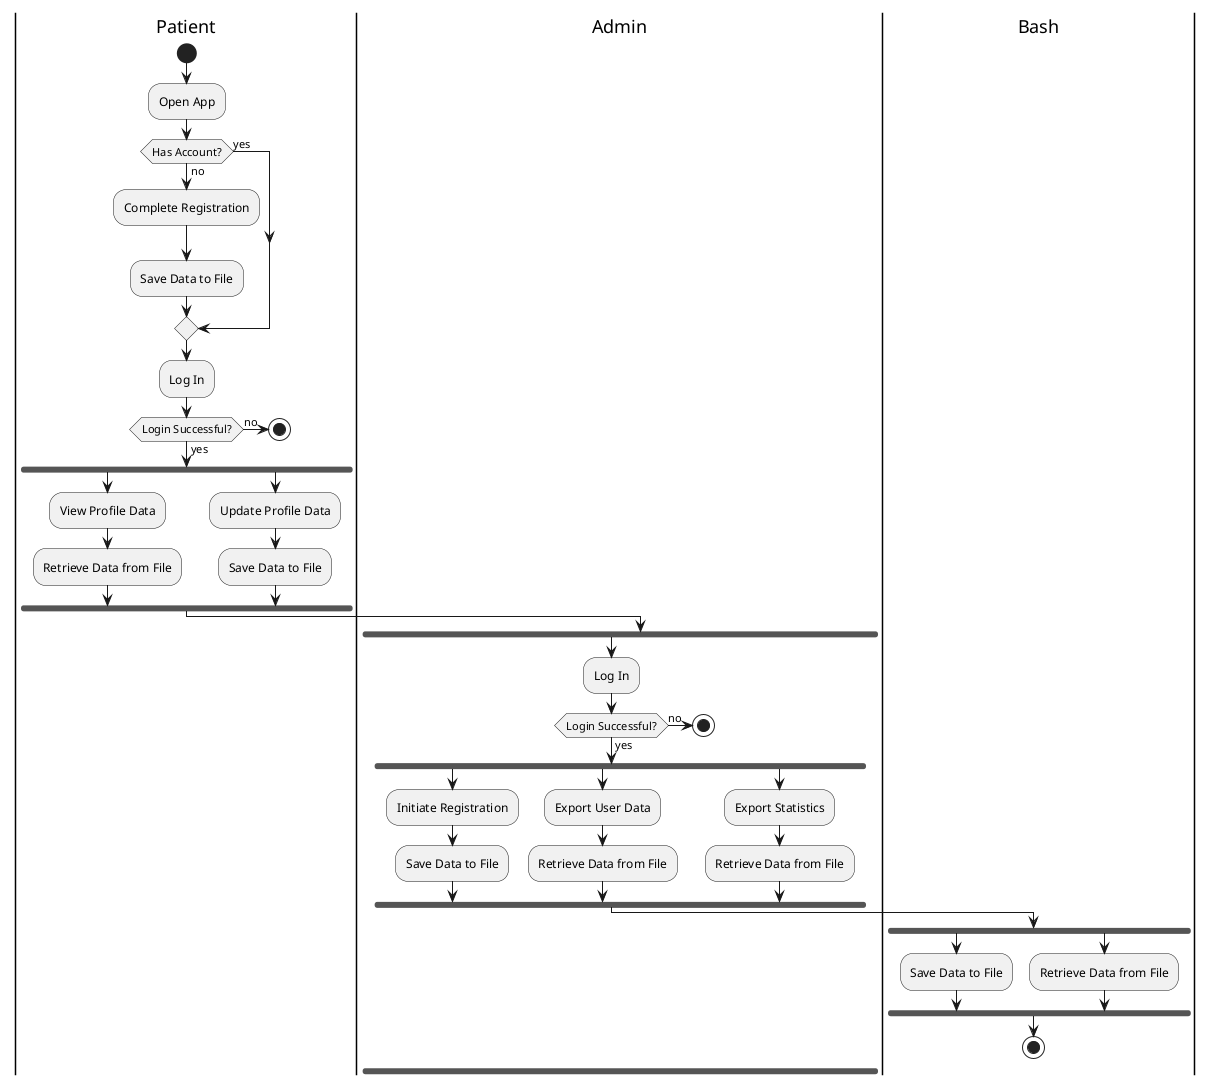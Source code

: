
@startuml Life Prognosis App - Activity Diagram

|Patient|
start
:Open App;
if (Has Account?) then (no)
  :Complete Registration;
  :Save Data to File;
else (yes)
endif
:Log In;

if (Login Successful?) then (yes)
  fork
    :View Profile Data;
    :Retrieve Data from File;
  fork again
    :Update Profile Data;
    :Save Data to File;
  end fork
else (no)
  stop
endif

|Admin|
fork
:Log In;
if (Login Successful?) then (yes)
  fork
    :Initiate Registration;
    :Save Data to File;
  fork again
    :Export User Data;
    :Retrieve Data from File;
  fork again
    :Export Statistics;
    :Retrieve Data from File;
  end fork
else (no)
  stop
endif

|Bash|
fork
:Save Data to File;
fork again
:Retrieve Data from File;
end fork

stop

@enduml